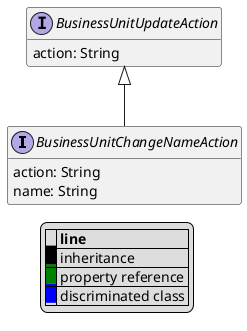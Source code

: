 @startuml

hide empty fields
hide empty methods
legend
|= |= line |
|<back:black>   </back>| inheritance |
|<back:green>   </back>| property reference |
|<back:blue>   </back>| discriminated class |
endlegend
interface BusinessUnitChangeNameAction [[BusinessUnitChangeNameAction.svg]] extends BusinessUnitUpdateAction {
    action: String
    name: String
}
interface BusinessUnitUpdateAction [[BusinessUnitUpdateAction.svg]]  {
    action: String
}





@enduml

